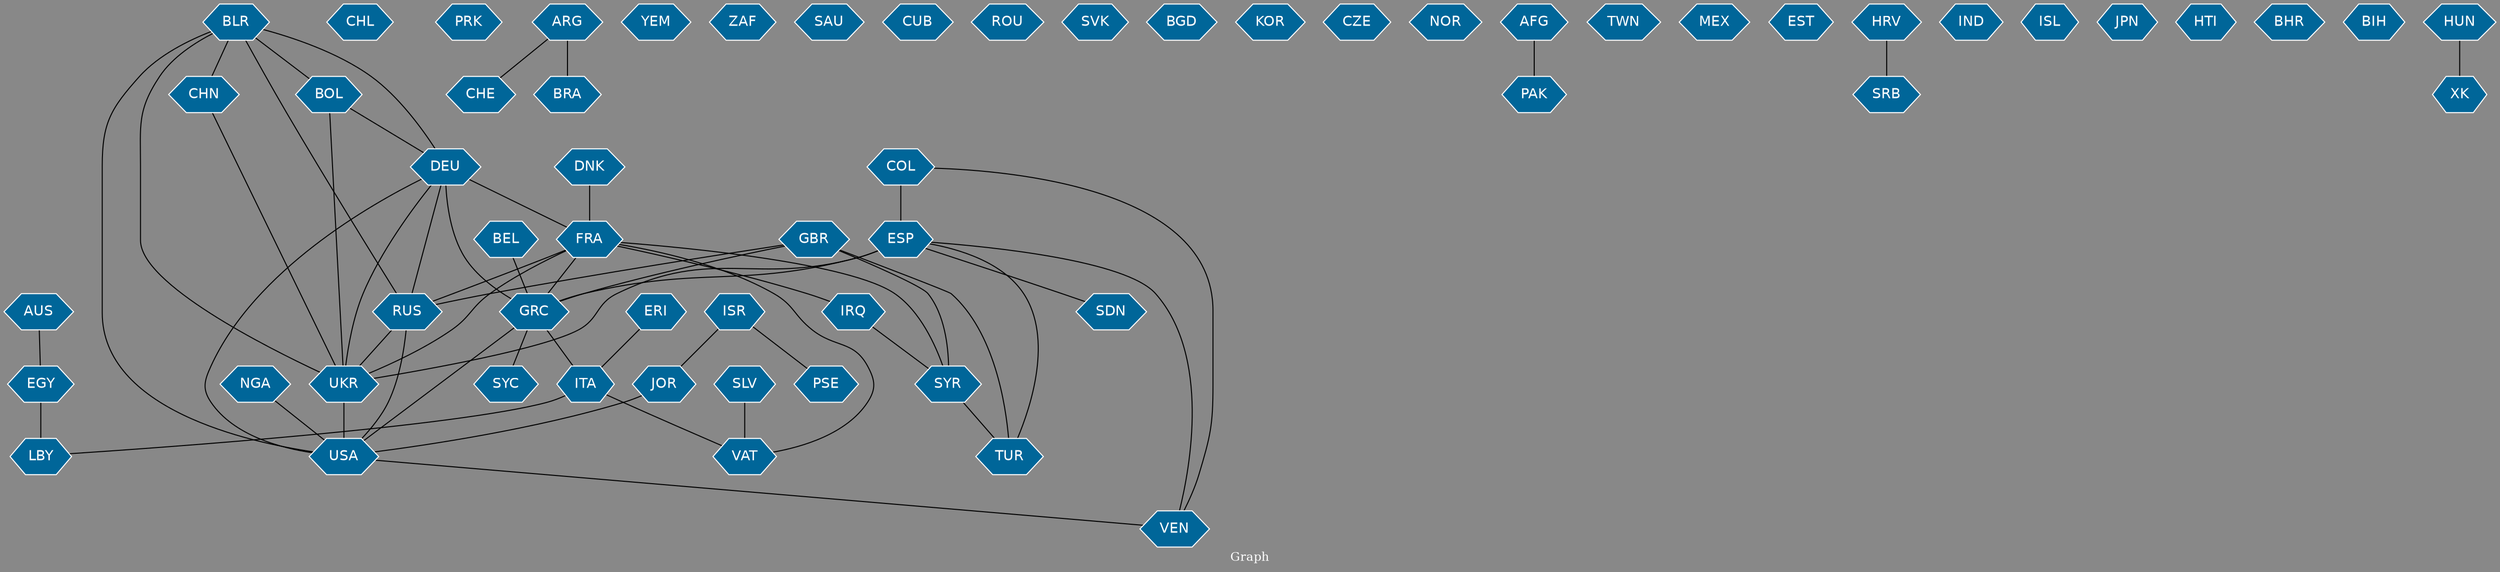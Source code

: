 // Countries together in item graph
graph {
	graph [bgcolor="#888888" fontcolor=white fontsize=12 label="Graph" outputorder=edgesfirst overlap=prism]
	node [color=white fillcolor="#006699" fontcolor=white fontname=Helvetica shape=hexagon style=filled]
	edge [arrowhead=open color=black fontcolor=white fontname=Courier fontsize=12]
		USA [label=USA]
		CHL [label=CHL]
		GBR [label=GBR]
		FRA [label=FRA]
		PRK [label=PRK]
		EGY [label=EGY]
		RUS [label=RUS]
		TUR [label=TUR]
		UKR [label=UKR]
		ESP [label=ESP]
		ARG [label=ARG]
		BOL [label=BOL]
		BLR [label=BLR]
		DEU [label=DEU]
		GRC [label=GRC]
		DNK [label=DNK]
		VAT [label=VAT]
		YEM [label=YEM]
		ZAF [label=ZAF]
		SAU [label=SAU]
		CUB [label=CUB]
		ROU [label=ROU]
		SVK [label=SVK]
		BGD [label=BGD]
		SYR [label=SYR]
		CHE [label=CHE]
		KOR [label=KOR]
		ITA [label=ITA]
		ISR [label=ISR]
		JOR [label=JOR]
		VEN [label=VEN]
		COL [label=COL]
		LBY [label=LBY]
		BRA [label=BRA]
		CZE [label=CZE]
		NOR [label=NOR]
		PAK [label=PAK]
		AFG [label=AFG]
		IRQ [label=IRQ]
		CHN [label=CHN]
		PSE [label=PSE]
		TWN [label=TWN]
		MEX [label=MEX]
		EST [label=EST]
		HRV [label=HRV]
		IND [label=IND]
		BEL [label=BEL]
		AUS [label=AUS]
		NGA [label=NGA]
		ISL [label=ISL]
		SDN [label=SDN]
		SYC [label=SYC]
		JPN [label=JPN]
		HTI [label=HTI]
		ERI [label=ERI]
		BHR [label=BHR]
		SLV [label=SLV]
		BIH [label=BIH]
		SRB [label=SRB]
		XK [label=XK]
		HUN [label=HUN]
			BOL -- DEU [weight=1]
			ARG -- CHE [weight=1]
			DEU -- FRA [weight=6]
			DEU -- UKR [weight=7]
			AUS -- EGY [weight=1]
			ISR -- JOR [weight=2]
			DEU -- RUS [weight=3]
			GRC -- ITA [weight=1]
			BLR -- UKR [weight=6]
			ITA -- LBY [weight=3]
			ESP -- TUR [weight=1]
			GBR -- TUR [weight=1]
			ARG -- BRA [weight=2]
			SLV -- VAT [weight=1]
			CHN -- UKR [weight=1]
			FRA -- IRQ [weight=2]
			BLR -- RUS [weight=4]
			ESP -- UKR [weight=5]
			ESP -- VEN [weight=2]
			COL -- ESP [weight=2]
			SYR -- TUR [weight=1]
			BLR -- USA [weight=1]
			COL -- VEN [weight=1]
			HRV -- SRB [weight=1]
			NGA -- USA [weight=1]
			FRA -- SYR [weight=2]
			BOL -- UKR [weight=4]
			BLR -- DEU [weight=1]
			HUN -- XK [weight=1]
			ESP -- SDN [weight=1]
			BLR -- BOL [weight=3]
			ITA -- VAT [weight=1]
			RUS -- USA [weight=1]
			BEL -- GRC [weight=2]
			DEU -- USA [weight=1]
			RUS -- UKR [weight=10]
			IRQ -- SYR [weight=2]
			FRA -- RUS [weight=3]
			GRC -- USA [weight=1]
			BLR -- CHN [weight=1]
			DNK -- FRA [weight=1]
			ESP -- GRC [weight=1]
			DEU -- GRC [weight=12]
			UKR -- USA [weight=2]
			JOR -- USA [weight=1]
			GBR -- RUS [weight=2]
			GRC -- SYC [weight=1]
			GBR -- GRC [weight=1]
			EGY -- LBY [weight=4]
			FRA -- GRC [weight=1]
			FRA -- VAT [weight=1]
			ISR -- PSE [weight=1]
			FRA -- UKR [weight=6]
			AFG -- PAK [weight=1]
			ERI -- ITA [weight=1]
			GBR -- SYR [weight=3]
			USA -- VEN [weight=1]
}